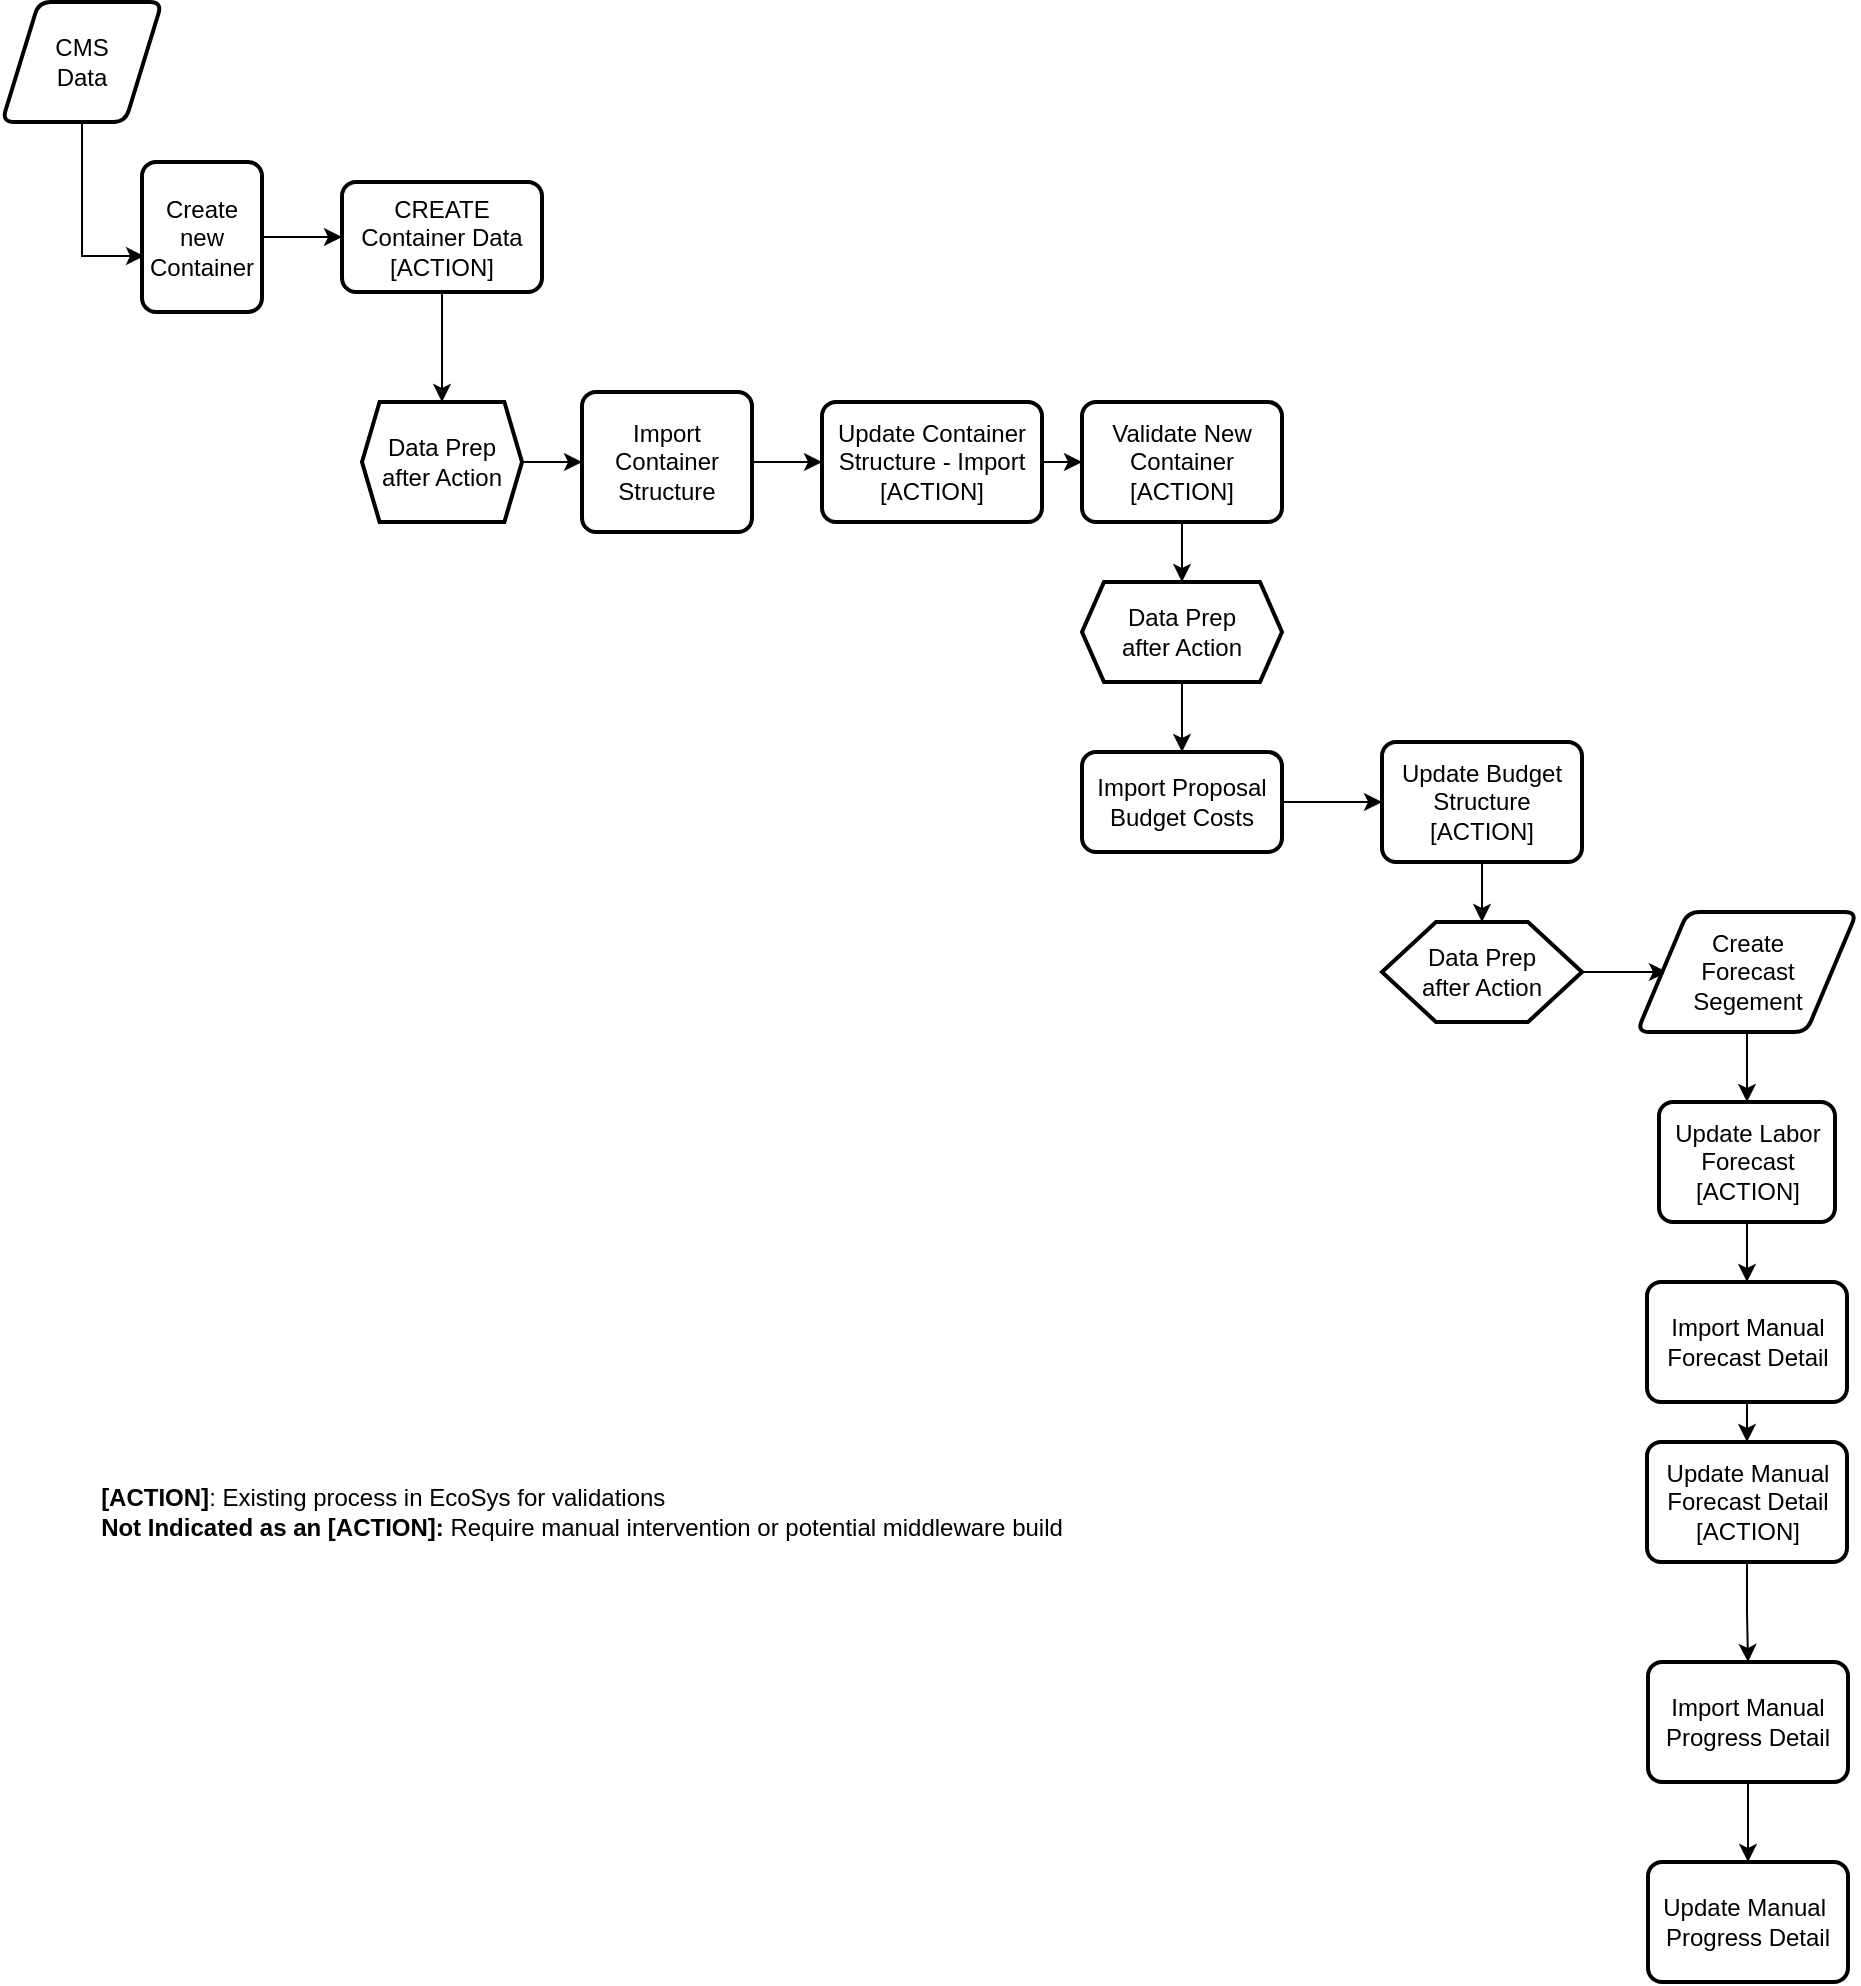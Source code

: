 <mxfile version="10.6.5" type="github"><diagram id="_hpkCaQpB6SOCh3wA2gk" name="Page-1"><mxGraphModel dx="1378" dy="755" grid="1" gridSize="10" guides="1" tooltips="1" connect="1" arrows="1" fold="1" page="1" pageScale="1" pageWidth="1100" pageHeight="850" math="0" shadow="0"><root><mxCell id="0"/><mxCell id="1" parent="0"/><mxCell id="WQ-oYPJvRUeIuoCYQxi8-8" style="edgeStyle=orthogonalEdgeStyle;rounded=0;orthogonalLoop=1;jettySize=auto;html=1;exitX=0.5;exitY=1;exitDx=0;exitDy=0;entryX=0.017;entryY=0.627;entryDx=0;entryDy=0;entryPerimeter=0;" parent="1" source="mI7xXcC7qfw0bfc-3ExW-1" target="mI7xXcC7qfw0bfc-3ExW-4" edge="1"><mxGeometry relative="1" as="geometry"/></mxCell><mxCell id="mI7xXcC7qfw0bfc-3ExW-1" value="" style="verticalLabelPosition=bottom;verticalAlign=top;html=1;strokeWidth=2;shape=parallelogram;perimeter=parallelogramPerimeter;whiteSpace=wrap;rounded=1;arcSize=12;size=0.23;" parent="1" vertex="1"><mxGeometry x="20" y="30" width="80" height="60" as="geometry"/></mxCell><mxCell id="mI7xXcC7qfw0bfc-3ExW-57" style="edgeStyle=orthogonalEdgeStyle;rounded=0;orthogonalLoop=1;jettySize=auto;html=1;exitX=1;exitY=0.5;exitDx=0;exitDy=0;entryX=0;entryY=0.5;entryDx=0;entryDy=0;" parent="1" source="mI7xXcC7qfw0bfc-3ExW-4" target="mI7xXcC7qfw0bfc-3ExW-9" edge="1"><mxGeometry relative="1" as="geometry"/></mxCell><mxCell id="mI7xXcC7qfw0bfc-3ExW-4" value="Create new Container&lt;br&gt;" style="rounded=1;whiteSpace=wrap;html=1;absoluteArcSize=1;arcSize=14;strokeWidth=2;" parent="1" vertex="1"><mxGeometry x="90" y="110" width="60" height="75" as="geometry"/></mxCell><mxCell id="mI7xXcC7qfw0bfc-3ExW-21" style="edgeStyle=orthogonalEdgeStyle;rounded=0;orthogonalLoop=1;jettySize=auto;html=1;exitX=1;exitY=0.5;exitDx=0;exitDy=0;entryX=0;entryY=0.5;entryDx=0;entryDy=0;" parent="1" source="mI7xXcC7qfw0bfc-3ExW-6" target="mI7xXcC7qfw0bfc-3ExW-13" edge="1"><mxGeometry relative="1" as="geometry"/></mxCell><mxCell id="mI7xXcC7qfw0bfc-3ExW-6" value="" style="verticalLabelPosition=bottom;verticalAlign=top;html=1;strokeWidth=2;shape=hexagon;perimeter=hexagonPerimeter2;arcSize=6;size=0.11;" parent="1" vertex="1"><mxGeometry x="200" y="230" width="80" height="60" as="geometry"/></mxCell><mxCell id="mI7xXcC7qfw0bfc-3ExW-10" style="edgeStyle=orthogonalEdgeStyle;rounded=0;orthogonalLoop=1;jettySize=auto;html=1;exitX=0.5;exitY=1;exitDx=0;exitDy=0;entryX=0.5;entryY=0;entryDx=0;entryDy=0;" parent="1" source="mI7xXcC7qfw0bfc-3ExW-9" target="mI7xXcC7qfw0bfc-3ExW-6" edge="1"><mxGeometry relative="1" as="geometry"/></mxCell><mxCell id="mI7xXcC7qfw0bfc-3ExW-9" value="CREATE Container Data&lt;br&gt;[ACTION]&lt;br&gt;" style="rounded=1;whiteSpace=wrap;html=1;absoluteArcSize=1;arcSize=14;strokeWidth=2;" parent="1" vertex="1"><mxGeometry x="190" y="120" width="100" height="55" as="geometry"/></mxCell><mxCell id="mI7xXcC7qfw0bfc-3ExW-11" value="Data Prep after Action" style="text;html=1;strokeColor=none;fillColor=none;align=center;verticalAlign=middle;whiteSpace=wrap;rounded=0;" parent="1" vertex="1"><mxGeometry x="205" y="250" width="70" height="20" as="geometry"/></mxCell><mxCell id="mI7xXcC7qfw0bfc-3ExW-67" style="edgeStyle=orthogonalEdgeStyle;rounded=0;orthogonalLoop=1;jettySize=auto;html=1;exitX=1;exitY=0.5;exitDx=0;exitDy=0;" parent="1" source="mI7xXcC7qfw0bfc-3ExW-13" target="mI7xXcC7qfw0bfc-3ExW-16" edge="1"><mxGeometry relative="1" as="geometry"/></mxCell><mxCell id="mI7xXcC7qfw0bfc-3ExW-13" value="Import Container&lt;br&gt;Structure&lt;br&gt;" style="rounded=1;whiteSpace=wrap;html=1;absoluteArcSize=1;arcSize=14;strokeWidth=2;" parent="1" vertex="1"><mxGeometry x="310" y="225" width="85" height="70" as="geometry"/></mxCell><mxCell id="mI7xXcC7qfw0bfc-3ExW-68" style="edgeStyle=orthogonalEdgeStyle;rounded=0;orthogonalLoop=1;jettySize=auto;html=1;exitX=1;exitY=0.5;exitDx=0;exitDy=0;entryX=0;entryY=0.5;entryDx=0;entryDy=0;" parent="1" source="mI7xXcC7qfw0bfc-3ExW-16" target="mI7xXcC7qfw0bfc-3ExW-19" edge="1"><mxGeometry relative="1" as="geometry"/></mxCell><mxCell id="mI7xXcC7qfw0bfc-3ExW-16" value="Update Container Structure - Import&lt;br&gt;[ACTION]&lt;br&gt;" style="rounded=1;whiteSpace=wrap;html=1;absoluteArcSize=1;arcSize=14;strokeWidth=2;" parent="1" vertex="1"><mxGeometry x="430" y="230" width="110" height="60" as="geometry"/></mxCell><mxCell id="mI7xXcC7qfw0bfc-3ExW-36" style="edgeStyle=orthogonalEdgeStyle;rounded=0;orthogonalLoop=1;jettySize=auto;html=1;exitX=1;exitY=0.5;exitDx=0;exitDy=0;entryX=0;entryY=0.5;entryDx=0;entryDy=0;" parent="1" source="mI7xXcC7qfw0bfc-3ExW-25" target="mI7xXcC7qfw0bfc-3ExW-28" edge="1"><mxGeometry relative="1" as="geometry"/></mxCell><mxCell id="mI7xXcC7qfw0bfc-3ExW-25" value="Import Proposal Budget Costs&lt;br&gt;" style="rounded=1;whiteSpace=wrap;html=1;absoluteArcSize=1;arcSize=14;strokeWidth=2;" parent="1" vertex="1"><mxGeometry x="560" y="405" width="100" height="50" as="geometry"/></mxCell><mxCell id="mI7xXcC7qfw0bfc-3ExW-37" style="edgeStyle=orthogonalEdgeStyle;rounded=0;orthogonalLoop=1;jettySize=auto;html=1;exitX=0.5;exitY=1;exitDx=0;exitDy=0;entryX=0.5;entryY=0;entryDx=0;entryDy=0;" parent="1" source="mI7xXcC7qfw0bfc-3ExW-28" target="mI7xXcC7qfw0bfc-3ExW-32" edge="1"><mxGeometry relative="1" as="geometry"/></mxCell><mxCell id="mI7xXcC7qfw0bfc-3ExW-28" value="Update Budget Structure&lt;br&gt;[ACTION]&lt;br&gt;" style="rounded=1;whiteSpace=wrap;html=1;absoluteArcSize=1;arcSize=14;strokeWidth=2;" parent="1" vertex="1"><mxGeometry x="710" y="400" width="100" height="60" as="geometry"/></mxCell><mxCell id="mI7xXcC7qfw0bfc-3ExW-69" style="edgeStyle=orthogonalEdgeStyle;rounded=0;orthogonalLoop=1;jettySize=auto;html=1;exitX=0.5;exitY=1;exitDx=0;exitDy=0;entryX=0.5;entryY=0;entryDx=0;entryDy=0;" parent="1" source="mI7xXcC7qfw0bfc-3ExW-19" target="mI7xXcC7qfw0bfc-3ExW-62" edge="1"><mxGeometry relative="1" as="geometry"/></mxCell><mxCell id="mI7xXcC7qfw0bfc-3ExW-19" value="Validate New Container&lt;br&gt;[ACTION]&lt;br&gt;" style="rounded=1;whiteSpace=wrap;html=1;absoluteArcSize=1;arcSize=14;strokeWidth=2;" parent="1" vertex="1"><mxGeometry x="560" y="230" width="100" height="60" as="geometry"/></mxCell><mxCell id="mI7xXcC7qfw0bfc-3ExW-44" style="edgeStyle=orthogonalEdgeStyle;rounded=0;orthogonalLoop=1;jettySize=auto;html=1;exitX=1;exitY=0.5;exitDx=0;exitDy=0;entryX=0;entryY=0.5;entryDx=0;entryDy=0;" parent="1" source="mI7xXcC7qfw0bfc-3ExW-32" target="mI7xXcC7qfw0bfc-3ExW-41" edge="1"><mxGeometry relative="1" as="geometry"/></mxCell><mxCell id="mI7xXcC7qfw0bfc-3ExW-32" value="" style="verticalLabelPosition=bottom;verticalAlign=top;html=1;strokeWidth=2;shape=hexagon;perimeter=hexagonPerimeter2;arcSize=6;size=0.27;" parent="1" vertex="1"><mxGeometry x="710" y="490" width="100" height="50" as="geometry"/></mxCell><mxCell id="mI7xXcC7qfw0bfc-3ExW-35" value="Data Prep after Action" style="text;html=1;strokeColor=none;fillColor=none;align=center;verticalAlign=middle;whiteSpace=wrap;rounded=0;" parent="1" vertex="1"><mxGeometry x="720" y="505" width="80" height="20" as="geometry"/></mxCell><mxCell id="WQ-oYPJvRUeIuoCYQxi8-14" style="edgeStyle=orthogonalEdgeStyle;rounded=0;orthogonalLoop=1;jettySize=auto;html=1;exitX=0.5;exitY=1;exitDx=0;exitDy=0;entryX=0.5;entryY=0;entryDx=0;entryDy=0;" parent="1" source="mI7xXcC7qfw0bfc-3ExW-40" target="mI7xXcC7qfw0bfc-3ExW-45" edge="1"><mxGeometry relative="1" as="geometry"/></mxCell><mxCell id="mI7xXcC7qfw0bfc-3ExW-40" value="" style="verticalLabelPosition=bottom;verticalAlign=top;html=1;strokeWidth=2;shape=parallelogram;perimeter=parallelogramPerimeter;whiteSpace=wrap;rounded=1;arcSize=12;size=0.23;" parent="1" vertex="1"><mxGeometry x="837.5" y="485" width="110" height="60" as="geometry"/></mxCell><mxCell id="mI7xXcC7qfw0bfc-3ExW-41" value="Create Forecast Segement" style="text;html=1;strokeColor=none;fillColor=none;align=center;verticalAlign=middle;whiteSpace=wrap;rounded=0;" parent="1" vertex="1"><mxGeometry x="852.5" y="505" width="80" height="20" as="geometry"/></mxCell><mxCell id="WQ-oYPJvRUeIuoCYQxi8-16" style="edgeStyle=orthogonalEdgeStyle;rounded=0;orthogonalLoop=1;jettySize=auto;html=1;exitX=0.5;exitY=1;exitDx=0;exitDy=0;entryX=0.5;entryY=0;entryDx=0;entryDy=0;" parent="1" source="mI7xXcC7qfw0bfc-3ExW-45" target="mI7xXcC7qfw0bfc-3ExW-48" edge="1"><mxGeometry relative="1" as="geometry"/></mxCell><mxCell id="mI7xXcC7qfw0bfc-3ExW-45" value="Update Labor Forecast&lt;br&gt;[ACTION]&lt;br&gt;" style="rounded=1;whiteSpace=wrap;html=1;absoluteArcSize=1;arcSize=14;strokeWidth=2;" parent="1" vertex="1"><mxGeometry x="848.5" y="580" width="88" height="60" as="geometry"/></mxCell><mxCell id="WQ-oYPJvRUeIuoCYQxi8-17" style="edgeStyle=orthogonalEdgeStyle;rounded=0;orthogonalLoop=1;jettySize=auto;html=1;exitX=0.5;exitY=1;exitDx=0;exitDy=0;entryX=0.5;entryY=0;entryDx=0;entryDy=0;" parent="1" source="mI7xXcC7qfw0bfc-3ExW-48" target="6I3Jz-iox5z8v7yIQylR-1" edge="1"><mxGeometry relative="1" as="geometry"/></mxCell><mxCell id="mI7xXcC7qfw0bfc-3ExW-48" value="Import Manual Forecast Detail&lt;br&gt;" style="rounded=1;whiteSpace=wrap;html=1;absoluteArcSize=1;arcSize=14;strokeWidth=2;" parent="1" vertex="1"><mxGeometry x="842.5" y="670" width="100" height="60" as="geometry"/></mxCell><mxCell id="619JmuO6XU5Z4ULfKfOC-3" value="" style="edgeStyle=orthogonalEdgeStyle;rounded=0;orthogonalLoop=1;jettySize=auto;html=1;" edge="1" parent="1" source="6I3Jz-iox5z8v7yIQylR-1" target="619JmuO6XU5Z4ULfKfOC-2"><mxGeometry relative="1" as="geometry"/></mxCell><mxCell id="6I3Jz-iox5z8v7yIQylR-1" value="Update Manual Forecast Detail&lt;br&gt;[ACTION]&lt;br&gt;" style="rounded=1;whiteSpace=wrap;html=1;absoluteArcSize=1;arcSize=14;strokeWidth=2;" parent="1" vertex="1"><mxGeometry x="842.5" y="750" width="100" height="60" as="geometry"/></mxCell><mxCell id="619JmuO6XU5Z4ULfKfOC-5" value="" style="edgeStyle=orthogonalEdgeStyle;rounded=0;orthogonalLoop=1;jettySize=auto;html=1;" edge="1" parent="1" source="619JmuO6XU5Z4ULfKfOC-2" target="619JmuO6XU5Z4ULfKfOC-4"><mxGeometry relative="1" as="geometry"/></mxCell><mxCell id="619JmuO6XU5Z4ULfKfOC-2" value="Import Manual&lt;br&gt;Progress Detail&lt;br&gt;" style="rounded=1;whiteSpace=wrap;html=1;absoluteArcSize=1;arcSize=14;strokeWidth=2;" vertex="1" parent="1"><mxGeometry x="843" y="860" width="100" height="60" as="geometry"/></mxCell><mxCell id="619JmuO6XU5Z4ULfKfOC-4" value="Update Manual&amp;nbsp;&lt;br&gt;Progress Detail&lt;br&gt;" style="rounded=1;whiteSpace=wrap;html=1;absoluteArcSize=1;arcSize=14;strokeWidth=2;" vertex="1" parent="1"><mxGeometry x="843" y="960" width="100" height="60" as="geometry"/></mxCell><mxCell id="mI7xXcC7qfw0bfc-3ExW-50" value="&lt;div style=&quot;text-align: left&quot;&gt;&lt;span&gt;&lt;b&gt;[ACTION]&lt;/b&gt;: Existing process in EcoSys for validations&lt;/span&gt;&lt;/div&gt;&lt;div style=&quot;text-align: left&quot;&gt;&lt;b&gt;Not Indicated as an [ACTION]:&lt;/b&gt; Require manual intervention or potential middleware build&lt;/div&gt;" style="text;html=1;strokeColor=none;fillColor=none;align=center;verticalAlign=middle;whiteSpace=wrap;rounded=0;" parent="1" vertex="1"><mxGeometry x="30" y="740" width="560" height="90" as="geometry"/></mxCell><mxCell id="mI7xXcC7qfw0bfc-3ExW-72" style="edgeStyle=orthogonalEdgeStyle;rounded=0;orthogonalLoop=1;jettySize=auto;html=1;exitX=0.5;exitY=1;exitDx=0;exitDy=0;entryX=0.5;entryY=0;entryDx=0;entryDy=0;" parent="1" source="mI7xXcC7qfw0bfc-3ExW-62" target="mI7xXcC7qfw0bfc-3ExW-25" edge="1"><mxGeometry relative="1" as="geometry"/></mxCell><mxCell id="mI7xXcC7qfw0bfc-3ExW-62" value="" style="verticalLabelPosition=bottom;verticalAlign=top;html=1;strokeWidth=2;shape=hexagon;perimeter=hexagonPerimeter2;arcSize=6;size=0.11;" parent="1" vertex="1"><mxGeometry x="560" y="320" width="100" height="50" as="geometry"/></mxCell><mxCell id="mI7xXcC7qfw0bfc-3ExW-63" value="Data Prep after Action" style="text;html=1;strokeColor=none;fillColor=none;align=center;verticalAlign=middle;whiteSpace=wrap;rounded=0;" parent="1" vertex="1"><mxGeometry x="570" y="335" width="80" height="20" as="geometry"/></mxCell><mxCell id="WQ-oYPJvRUeIuoCYQxi8-2" value="CMS Data" style="text;html=1;strokeColor=none;fillColor=none;align=center;verticalAlign=middle;whiteSpace=wrap;rounded=0;" parent="1" vertex="1"><mxGeometry x="40" y="50" width="40" height="20" as="geometry"/></mxCell></root></mxGraphModel></diagram></mxfile>